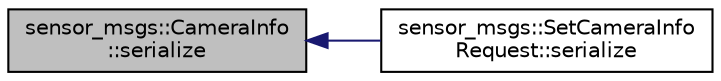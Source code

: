 digraph "sensor_msgs::CameraInfo::serialize"
{
  edge [fontname="Helvetica",fontsize="10",labelfontname="Helvetica",labelfontsize="10"];
  node [fontname="Helvetica",fontsize="10",shape=record];
  rankdir="LR";
  Node1 [label="sensor_msgs::CameraInfo\l::serialize",height=0.2,width=0.4,color="black", fillcolor="grey75", style="filled" fontcolor="black"];
  Node1 -> Node2 [dir="back",color="midnightblue",fontsize="10",style="solid",fontname="Helvetica"];
  Node2 [label="sensor_msgs::SetCameraInfo\lRequest::serialize",height=0.2,width=0.4,color="black", fillcolor="white", style="filled",URL="$classsensor__msgs_1_1_set_camera_info_request.html#a30d2af505033f569573d95d046250413"];
}
